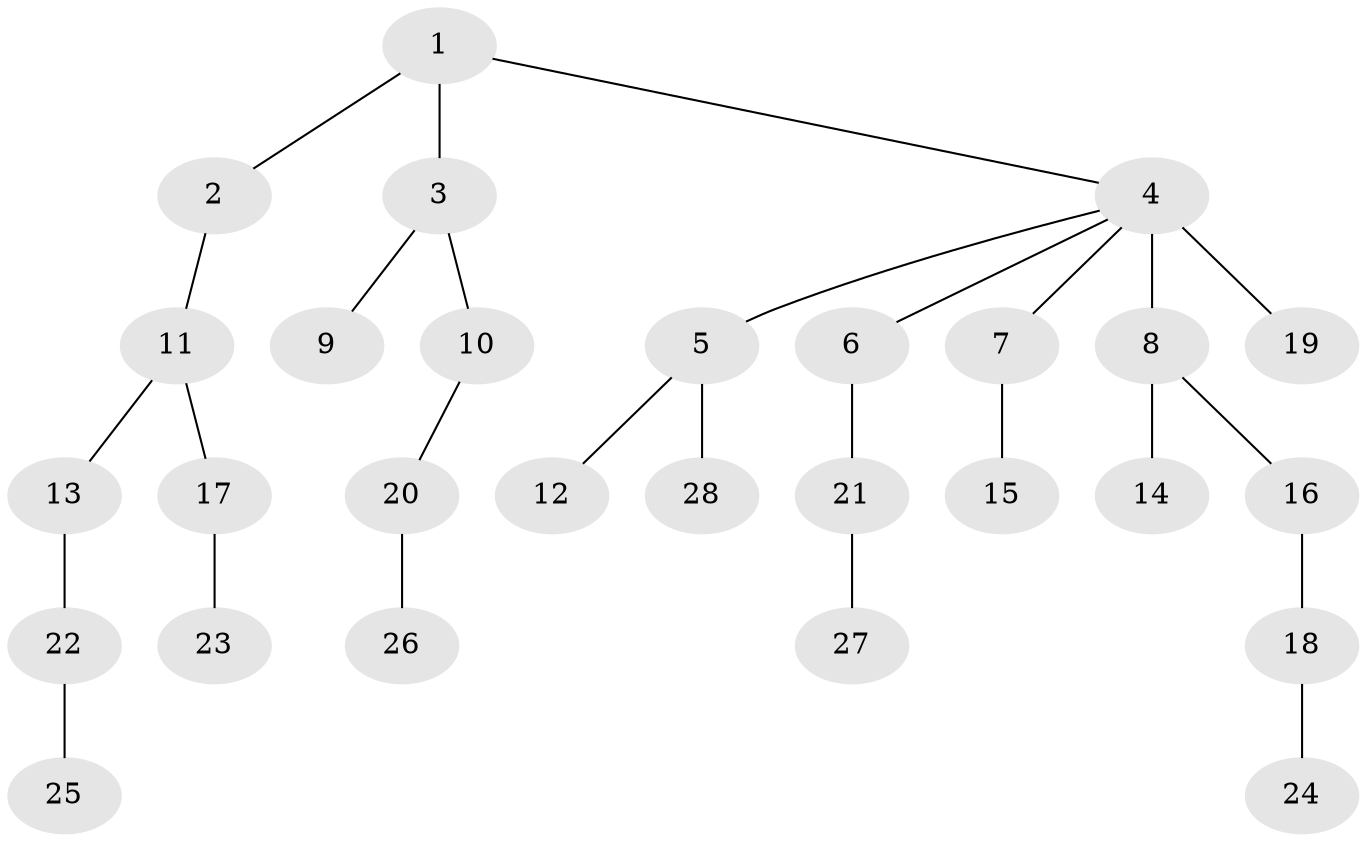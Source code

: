 // original degree distribution, {4: 0.09259259259259259, 2: 0.3148148148148148, 3: 0.09259259259259259, 5: 0.018518518518518517, 7: 0.018518518518518517, 1: 0.46296296296296297}
// Generated by graph-tools (version 1.1) at 2025/36/03/09/25 02:36:37]
// undirected, 28 vertices, 27 edges
graph export_dot {
graph [start="1"]
  node [color=gray90,style=filled];
  1;
  2;
  3;
  4;
  5;
  6;
  7;
  8;
  9;
  10;
  11;
  12;
  13;
  14;
  15;
  16;
  17;
  18;
  19;
  20;
  21;
  22;
  23;
  24;
  25;
  26;
  27;
  28;
  1 -- 2 [weight=1.0];
  1 -- 3 [weight=1.0];
  1 -- 4 [weight=1.0];
  2 -- 11 [weight=1.0];
  3 -- 9 [weight=1.0];
  3 -- 10 [weight=1.0];
  4 -- 5 [weight=1.0];
  4 -- 6 [weight=1.0];
  4 -- 7 [weight=1.0];
  4 -- 8 [weight=4.0];
  4 -- 19 [weight=1.0];
  5 -- 12 [weight=1.0];
  5 -- 28 [weight=1.0];
  6 -- 21 [weight=2.0];
  7 -- 15 [weight=1.0];
  8 -- 14 [weight=1.0];
  8 -- 16 [weight=1.0];
  10 -- 20 [weight=1.0];
  11 -- 13 [weight=1.0];
  11 -- 17 [weight=1.0];
  13 -- 22 [weight=2.0];
  16 -- 18 [weight=1.0];
  17 -- 23 [weight=1.0];
  18 -- 24 [weight=1.0];
  20 -- 26 [weight=1.0];
  21 -- 27 [weight=1.0];
  22 -- 25 [weight=1.0];
}
